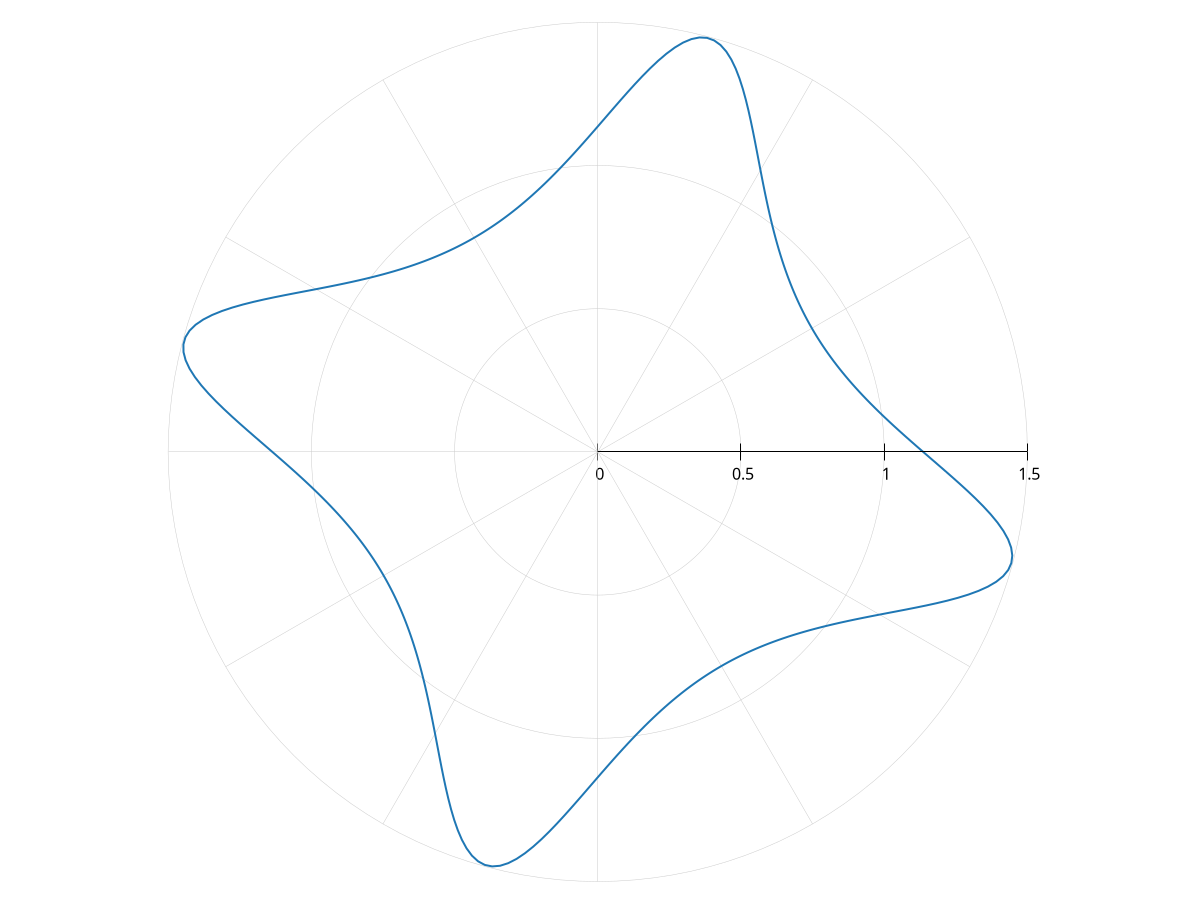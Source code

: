 # Set the output to SVG with higher resolution and antialiasing for a cleaner look
set terminal svg enhanced font "Source Sans Pro,18" linewidth 1.5 size 600,600

# Set polar mode
set polar

# Customize plot appearance
# set title "Polar Plot of f(φ) = 1 + cos(2 * (φ - θ))" font ",14" textcolor rgb "gray30"
set grid polar linewidth 0.5 linetype -1 linecolor rgb "gray80"

# Define the function

# set output "micro-zigzag_Foc4_Gc.svg"
# f(phi) = 1 / (1 + 0.9 * cos(4 * phi))**(1/4.)
# set output "bifurcation_lefm_Gc.svg"
# f(phi) = 1 / (1 + 0.65 * cos(4 * phi))**(1/4.)
set output "rmbr_d4_0.8_p4_pio6_gc.svg"
f(phi) = 1 / (1 + 0.8 * cos(4 * (phi - pi/6)))**(1/4.)

# Plot settings
set angles radians       # Use radians for angles
set samples 360          # Higher sample count for a smoother curve
set trange [0:2*pi]      # Full range in radians for phi
set rrange [0:*]         # Set radial range to a fixed value for consistency

# Set equal scaling for x and y axes
set size ratio -1        # Ensures x and y scales are equal

# Customize axis and tics for a modern look
unset border
unset xtics
unset ytics

# Set colors and line styles
plot f(t) with lines linecolor rgb "#1f77b4" linewidth 2 notitle
# Close the SVG output
unset output
